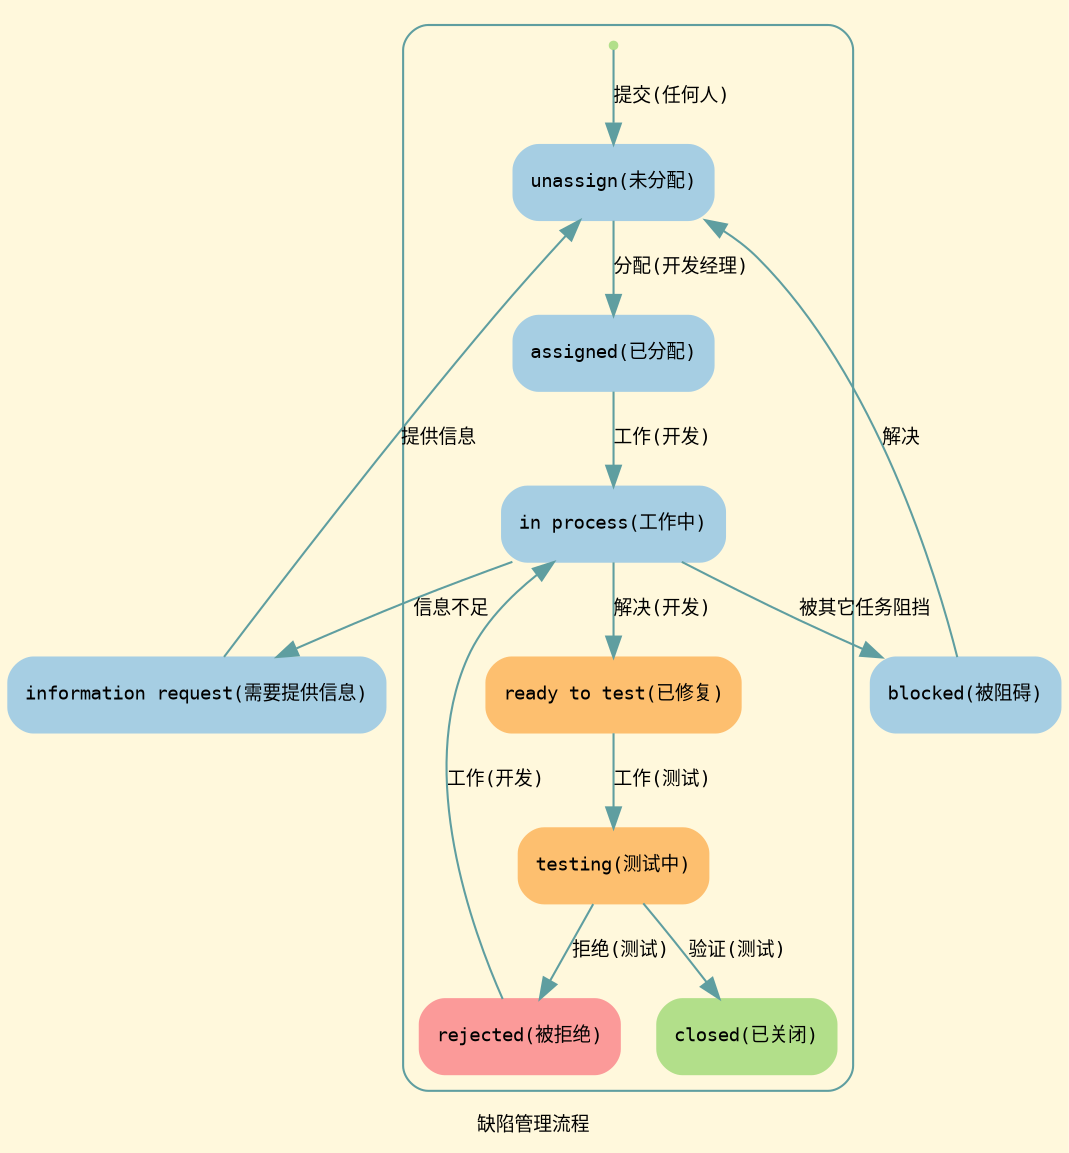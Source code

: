 digraph "process-defect-management" {
    fontname="Consolas"
    fontsize=9
    bgcolor="cornsilk"
    #splines="curved"
	#size="10,8"
    #rankdir="TB"
    label="缺陷管理流程"
	node    [
                colorscheme=paired12 
                color=3
                style="rounded,filled" 
                shape="rectangle" 
                fontname="Consolas" 
                fontsize=9
            ]
    graph   [color=cadetblue style="rounded" fontname="Consolas"]
    edge    [color=cadetblue fontname="Consolas" fontsize=9]

    subgraph cluster0 {
        "start"             [color=3 shape="point" label=""]
        "unassign"          [color=1 label="unassign(未分配)"]
        "assigned"          [color=1 label="assigned(已分配)"]
        "rejected"          [color=5 label="rejected(被拒绝)"]
        "in process"        [color=1 label="in process(工作中)"]
        "ready to test"     [color=7 label="ready to test(已修复)"]
        "testing"           [color=7 label="testing(测试中)"]
        "closed"            [color=3 label="closed(已关闭)"]
        label=""
    }
    "blocked"               [color=1 label="blocked(被阻碍)"]
    "information request"   [color=1 label="information request(需要提供信息)"]

    "start"                 -> "unassign"               [label="提交(任何人)"]
    "unassign"              -> "assigned"               [label="分配(开发经理)"]
    
    "assigned"              -> "in process"             [label="工作(开发)"]
    "in process"            -> "ready to test"          [label="解决(开发)"]
    "ready to test"         -> "testing"                [label="工作(测试)"]
    "testing"               -> "closed"                 [label="验证(测试)"]

    "testing"               -> "rejected"               [label="拒绝(测试)"]
    "rejected"              -> "in process"             [label="工作(开发)" constraint=false]

    "in process"            -> "blocked"                [label="被其它任务阻挡" ]
    "blocked"               -> "unassign"               [label="解决"]

    "in process"            -> "information request"    [label="信息不足"]
    "information request"   -> "unassign"               [label="提供信息"]
}